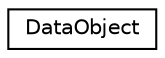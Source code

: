 digraph G
{
  edge [fontname="Helvetica",fontsize="10",labelfontname="Helvetica",labelfontsize="10"];
  node [fontname="Helvetica",fontsize="10",shape=record];
  rankdir=LR;
  Node1 [label="DataObject",height=0.2,width=0.4,color="black", fillcolor="white", style="filled",URL="$class_utopia_1_1_components_1_1_core_1_1_data_object.html"];
}
